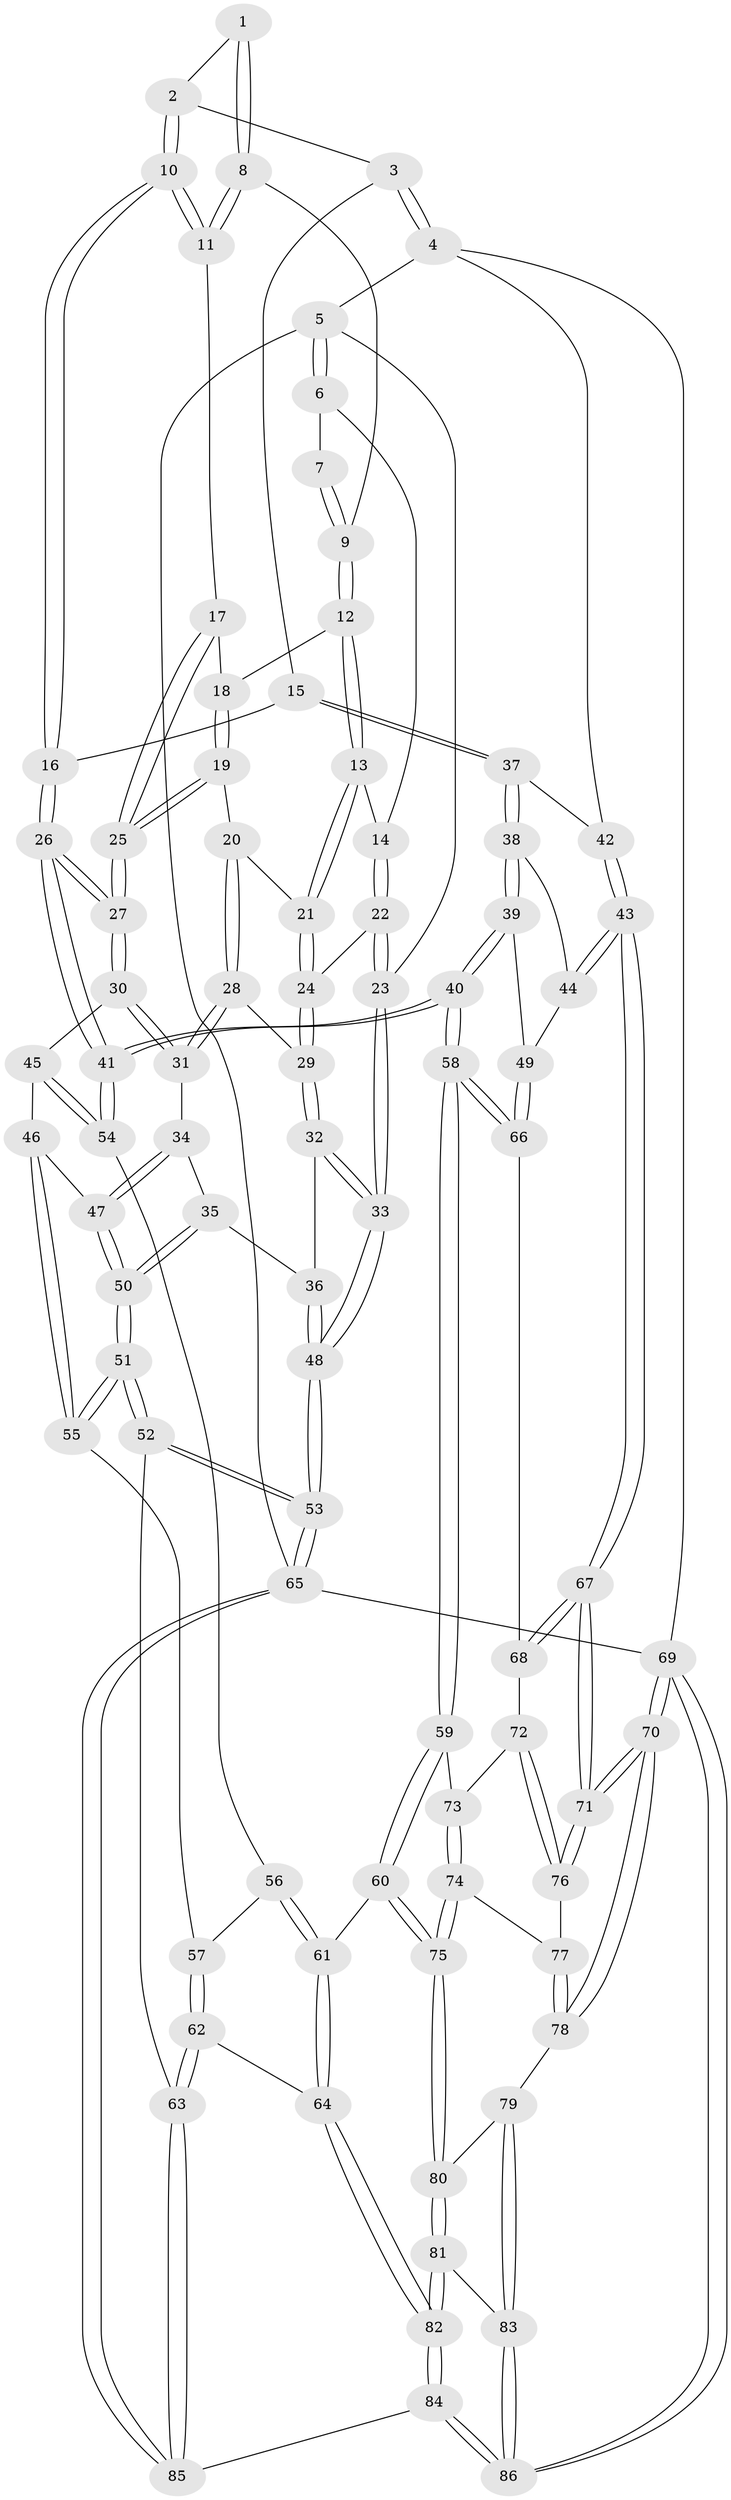 // Generated by graph-tools (version 1.1) at 2025/27/03/09/25 03:27:07]
// undirected, 86 vertices, 212 edges
graph export_dot {
graph [start="1"]
  node [color=gray90,style=filled];
  1 [pos="+0.4117016713747127+0"];
  2 [pos="+0.7466662905740048+0"];
  3 [pos="+1+0"];
  4 [pos="+1+0"];
  5 [pos="+0+0"];
  6 [pos="+0.08979387559628571+0"];
  7 [pos="+0.28762334412576523+0"];
  8 [pos="+0.4389106429617402+0.030217421247775742"];
  9 [pos="+0.2890138035419071+0.10504427820929312"];
  10 [pos="+0.6662169512719741+0.22838124716469382"];
  11 [pos="+0.44089743777056695+0.036224577520766965"];
  12 [pos="+0.24262770994834382+0.1384047644586155"];
  13 [pos="+0.22145979713986777+0.13856317452904904"];
  14 [pos="+0.19850008007864395+0.12477774562697683"];
  15 [pos="+0.7021248244610515+0.25436073744088117"];
  16 [pos="+0.6709887439872075+0.2425036231120541"];
  17 [pos="+0.3869593897770876+0.1607747336934659"];
  18 [pos="+0.3238992346428939+0.17318789406833046"];
  19 [pos="+0.2965545626316785+0.2687800446790418"];
  20 [pos="+0.25606086960230773+0.2677887260377682"];
  21 [pos="+0.24603128931329768+0.2598055246025159"];
  22 [pos="+0.05470359366197129+0.24818699804627883"];
  23 [pos="+0+0.19828182465570648"];
  24 [pos="+0.09439561580039858+0.2821556244060901"];
  25 [pos="+0.44949193953716493+0.35187921841185027"];
  26 [pos="+0.47921645224457926+0.37462089149214595"];
  27 [pos="+0.4659542787660252+0.3718720764296723"];
  28 [pos="+0.2250757253855851+0.380539535239888"];
  29 [pos="+0.1185648518115214+0.3294493307316348"];
  30 [pos="+0.40570946885832593+0.401599907251202"];
  31 [pos="+0.23106836898349492+0.3903727861024825"];
  32 [pos="+0.09703933204036681+0.4286156476809688"];
  33 [pos="+0+0.4995992901220985"];
  34 [pos="+0.20661510099420505+0.4499927104223404"];
  35 [pos="+0.15166737933043903+0.47525472439582134"];
  36 [pos="+0.14183106921338992+0.47072247781199983"];
  37 [pos="+0.7454087129641934+0.27265898350188694"];
  38 [pos="+0.7667793808692172+0.31245914208842623"];
  39 [pos="+0.7377302424629876+0.47459248467349846"];
  40 [pos="+0.552774101203983+0.5822465546086976"];
  41 [pos="+0.5238112284071453+0.5165811213028428"];
  42 [pos="+1+0"];
  43 [pos="+1+0.4792663437659018"];
  44 [pos="+0.9226568122260244+0.4179270670028219"];
  45 [pos="+0.3617837193243794+0.4582980004853606"];
  46 [pos="+0.25999642723547295+0.508158727393116"];
  47 [pos="+0.25711803609442613+0.5063500931789122"];
  48 [pos="+0+0.6830526432104544"];
  49 [pos="+0.7991769133291583+0.5823340253003482"];
  50 [pos="+0.155803088249493+0.5587102576526056"];
  51 [pos="+0.15056053569508018+0.5880325469814909"];
  52 [pos="+0.04842032406542166+0.7279667259324965"];
  53 [pos="+0+0.7079398397982175"];
  54 [pos="+0.3410430608519847+0.5740645953192203"];
  55 [pos="+0.26903534149917346+0.571998319780978"];
  56 [pos="+0.33600999674799026+0.584060779234028"];
  57 [pos="+0.28382679933080696+0.5862761904157491"];
  58 [pos="+0.5530749463549057+0.5877756060933991"];
  59 [pos="+0.5495914308973443+0.6096155323935422"];
  60 [pos="+0.4749163343474228+0.7329389362761549"];
  61 [pos="+0.46417910531698264+0.7396399380295566"];
  62 [pos="+0.21523417825490404+0.8065006835526146"];
  63 [pos="+0.2088685167296672+0.8081388985860307"];
  64 [pos="+0.4090693596022792+0.8031096428626285"];
  65 [pos="+0+1"];
  66 [pos="+0.8002561819748159+0.590659615810454"];
  67 [pos="+1+0.6429224149069453"];
  68 [pos="+0.8199972003459337+0.6290413002767348"];
  69 [pos="+1+1"];
  70 [pos="+1+0.8521602551018587"];
  71 [pos="+1+0.7683527612964346"];
  72 [pos="+0.7777844910357017+0.6944668543886242"];
  73 [pos="+0.562074574838904+0.6159666255943612"];
  74 [pos="+0.7391286738799604+0.7882047330066321"];
  75 [pos="+0.7043673789494471+0.8431595597279031"];
  76 [pos="+0.7730772529735706+0.7307267115938141"];
  77 [pos="+0.76665943318394+0.7577013121465995"];
  78 [pos="+0.9968976828627445+0.8615586642781023"];
  79 [pos="+0.8349190450280399+0.9184944588555207"];
  80 [pos="+0.704398973469368+0.843388665622319"];
  81 [pos="+0.6623317082490153+0.9407587016206497"];
  82 [pos="+0.5302965465356584+1"];
  83 [pos="+0.8168541007074991+0.987037927323332"];
  84 [pos="+0.5292868896852954+1"];
  85 [pos="+0.15557375822148278+1"];
  86 [pos="+0.8289869764172162+1"];
  1 -- 2;
  1 -- 8;
  1 -- 8;
  2 -- 3;
  2 -- 10;
  2 -- 10;
  3 -- 4;
  3 -- 4;
  3 -- 15;
  4 -- 5;
  4 -- 42;
  4 -- 69;
  5 -- 6;
  5 -- 6;
  5 -- 23;
  5 -- 65;
  6 -- 7;
  6 -- 14;
  7 -- 9;
  7 -- 9;
  8 -- 9;
  8 -- 11;
  8 -- 11;
  9 -- 12;
  9 -- 12;
  10 -- 11;
  10 -- 11;
  10 -- 16;
  10 -- 16;
  11 -- 17;
  12 -- 13;
  12 -- 13;
  12 -- 18;
  13 -- 14;
  13 -- 21;
  13 -- 21;
  14 -- 22;
  14 -- 22;
  15 -- 16;
  15 -- 37;
  15 -- 37;
  16 -- 26;
  16 -- 26;
  17 -- 18;
  17 -- 25;
  17 -- 25;
  18 -- 19;
  18 -- 19;
  19 -- 20;
  19 -- 25;
  19 -- 25;
  20 -- 21;
  20 -- 28;
  20 -- 28;
  21 -- 24;
  21 -- 24;
  22 -- 23;
  22 -- 23;
  22 -- 24;
  23 -- 33;
  23 -- 33;
  24 -- 29;
  24 -- 29;
  25 -- 27;
  25 -- 27;
  26 -- 27;
  26 -- 27;
  26 -- 41;
  26 -- 41;
  27 -- 30;
  27 -- 30;
  28 -- 29;
  28 -- 31;
  28 -- 31;
  29 -- 32;
  29 -- 32;
  30 -- 31;
  30 -- 31;
  30 -- 45;
  31 -- 34;
  32 -- 33;
  32 -- 33;
  32 -- 36;
  33 -- 48;
  33 -- 48;
  34 -- 35;
  34 -- 47;
  34 -- 47;
  35 -- 36;
  35 -- 50;
  35 -- 50;
  36 -- 48;
  36 -- 48;
  37 -- 38;
  37 -- 38;
  37 -- 42;
  38 -- 39;
  38 -- 39;
  38 -- 44;
  39 -- 40;
  39 -- 40;
  39 -- 49;
  40 -- 41;
  40 -- 41;
  40 -- 58;
  40 -- 58;
  41 -- 54;
  41 -- 54;
  42 -- 43;
  42 -- 43;
  43 -- 44;
  43 -- 44;
  43 -- 67;
  43 -- 67;
  44 -- 49;
  45 -- 46;
  45 -- 54;
  45 -- 54;
  46 -- 47;
  46 -- 55;
  46 -- 55;
  47 -- 50;
  47 -- 50;
  48 -- 53;
  48 -- 53;
  49 -- 66;
  49 -- 66;
  50 -- 51;
  50 -- 51;
  51 -- 52;
  51 -- 52;
  51 -- 55;
  51 -- 55;
  52 -- 53;
  52 -- 53;
  52 -- 63;
  53 -- 65;
  53 -- 65;
  54 -- 56;
  55 -- 57;
  56 -- 57;
  56 -- 61;
  56 -- 61;
  57 -- 62;
  57 -- 62;
  58 -- 59;
  58 -- 59;
  58 -- 66;
  58 -- 66;
  59 -- 60;
  59 -- 60;
  59 -- 73;
  60 -- 61;
  60 -- 75;
  60 -- 75;
  61 -- 64;
  61 -- 64;
  62 -- 63;
  62 -- 63;
  62 -- 64;
  63 -- 85;
  63 -- 85;
  64 -- 82;
  64 -- 82;
  65 -- 85;
  65 -- 85;
  65 -- 69;
  66 -- 68;
  67 -- 68;
  67 -- 68;
  67 -- 71;
  67 -- 71;
  68 -- 72;
  69 -- 70;
  69 -- 70;
  69 -- 86;
  69 -- 86;
  70 -- 71;
  70 -- 71;
  70 -- 78;
  70 -- 78;
  71 -- 76;
  71 -- 76;
  72 -- 73;
  72 -- 76;
  72 -- 76;
  73 -- 74;
  73 -- 74;
  74 -- 75;
  74 -- 75;
  74 -- 77;
  75 -- 80;
  75 -- 80;
  76 -- 77;
  77 -- 78;
  77 -- 78;
  78 -- 79;
  79 -- 80;
  79 -- 83;
  79 -- 83;
  80 -- 81;
  80 -- 81;
  81 -- 82;
  81 -- 82;
  81 -- 83;
  82 -- 84;
  82 -- 84;
  83 -- 86;
  83 -- 86;
  84 -- 85;
  84 -- 86;
  84 -- 86;
}
